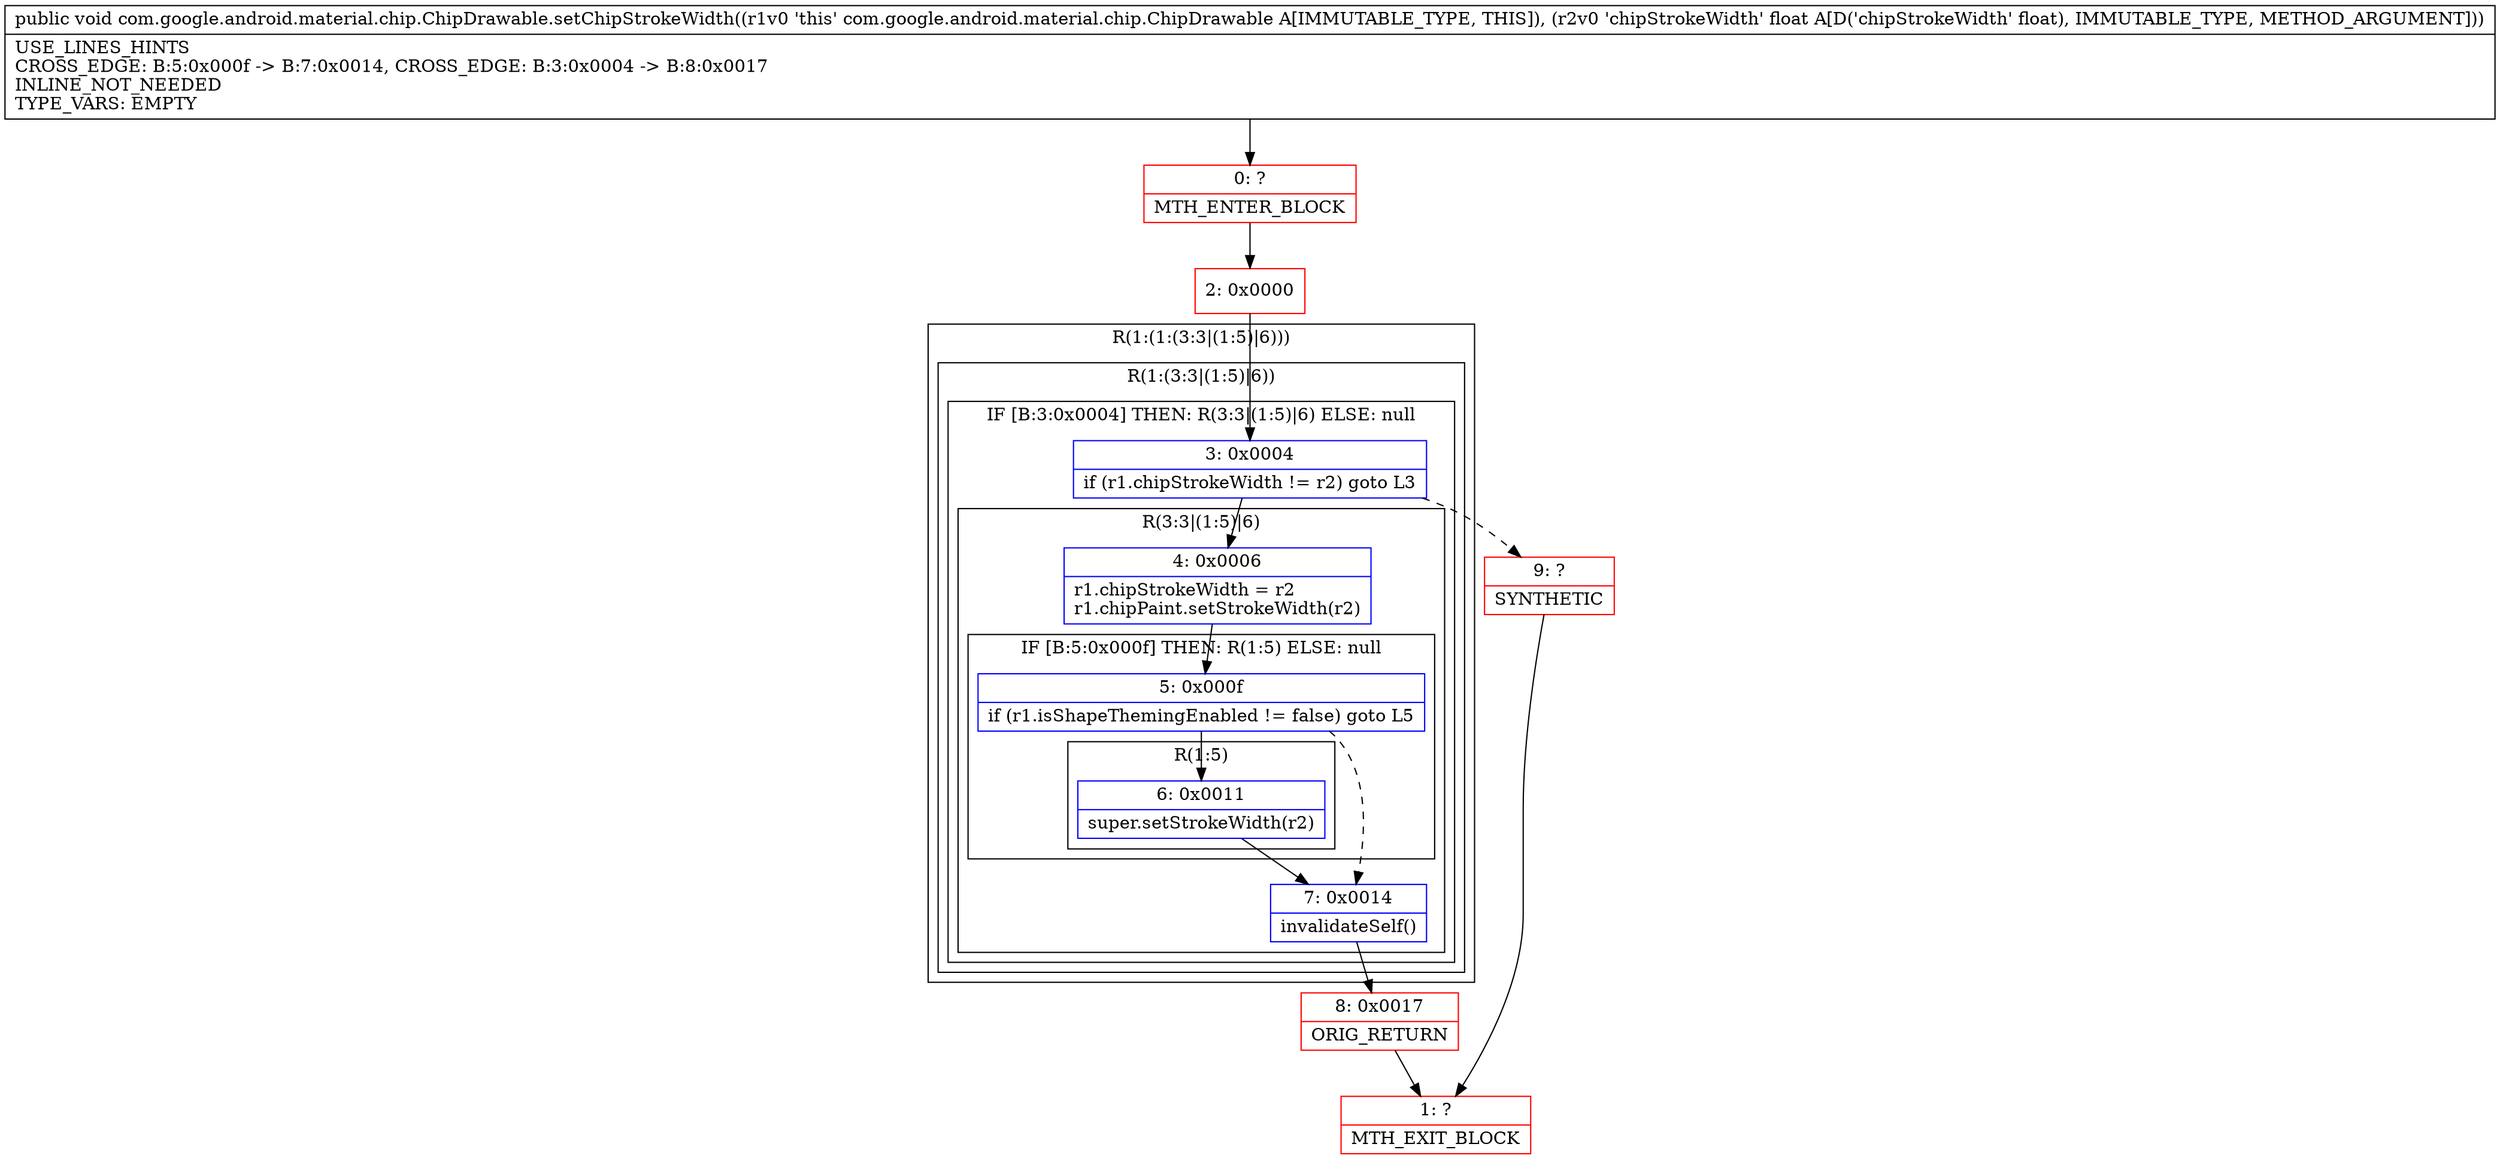 digraph "CFG forcom.google.android.material.chip.ChipDrawable.setChipStrokeWidth(F)V" {
subgraph cluster_Region_1483934723 {
label = "R(1:(1:(3:3|(1:5)|6)))";
node [shape=record,color=blue];
subgraph cluster_Region_2129685520 {
label = "R(1:(3:3|(1:5)|6))";
node [shape=record,color=blue];
subgraph cluster_IfRegion_1930617119 {
label = "IF [B:3:0x0004] THEN: R(3:3|(1:5)|6) ELSE: null";
node [shape=record,color=blue];
Node_3 [shape=record,label="{3\:\ 0x0004|if (r1.chipStrokeWidth != r2) goto L3\l}"];
subgraph cluster_Region_297692611 {
label = "R(3:3|(1:5)|6)";
node [shape=record,color=blue];
Node_4 [shape=record,label="{4\:\ 0x0006|r1.chipStrokeWidth = r2\lr1.chipPaint.setStrokeWidth(r2)\l}"];
subgraph cluster_IfRegion_1374513379 {
label = "IF [B:5:0x000f] THEN: R(1:5) ELSE: null";
node [shape=record,color=blue];
Node_5 [shape=record,label="{5\:\ 0x000f|if (r1.isShapeThemingEnabled != false) goto L5\l}"];
subgraph cluster_Region_746593826 {
label = "R(1:5)";
node [shape=record,color=blue];
Node_6 [shape=record,label="{6\:\ 0x0011|super.setStrokeWidth(r2)\l}"];
}
}
Node_7 [shape=record,label="{7\:\ 0x0014|invalidateSelf()\l}"];
}
}
}
}
Node_0 [shape=record,color=red,label="{0\:\ ?|MTH_ENTER_BLOCK\l}"];
Node_2 [shape=record,color=red,label="{2\:\ 0x0000}"];
Node_8 [shape=record,color=red,label="{8\:\ 0x0017|ORIG_RETURN\l}"];
Node_1 [shape=record,color=red,label="{1\:\ ?|MTH_EXIT_BLOCK\l}"];
Node_9 [shape=record,color=red,label="{9\:\ ?|SYNTHETIC\l}"];
MethodNode[shape=record,label="{public void com.google.android.material.chip.ChipDrawable.setChipStrokeWidth((r1v0 'this' com.google.android.material.chip.ChipDrawable A[IMMUTABLE_TYPE, THIS]), (r2v0 'chipStrokeWidth' float A[D('chipStrokeWidth' float), IMMUTABLE_TYPE, METHOD_ARGUMENT]))  | USE_LINES_HINTS\lCROSS_EDGE: B:5:0x000f \-\> B:7:0x0014, CROSS_EDGE: B:3:0x0004 \-\> B:8:0x0017\lINLINE_NOT_NEEDED\lTYPE_VARS: EMPTY\l}"];
MethodNode -> Node_0;Node_3 -> Node_4;
Node_3 -> Node_9[style=dashed];
Node_4 -> Node_5;
Node_5 -> Node_6;
Node_5 -> Node_7[style=dashed];
Node_6 -> Node_7;
Node_7 -> Node_8;
Node_0 -> Node_2;
Node_2 -> Node_3;
Node_8 -> Node_1;
Node_9 -> Node_1;
}


